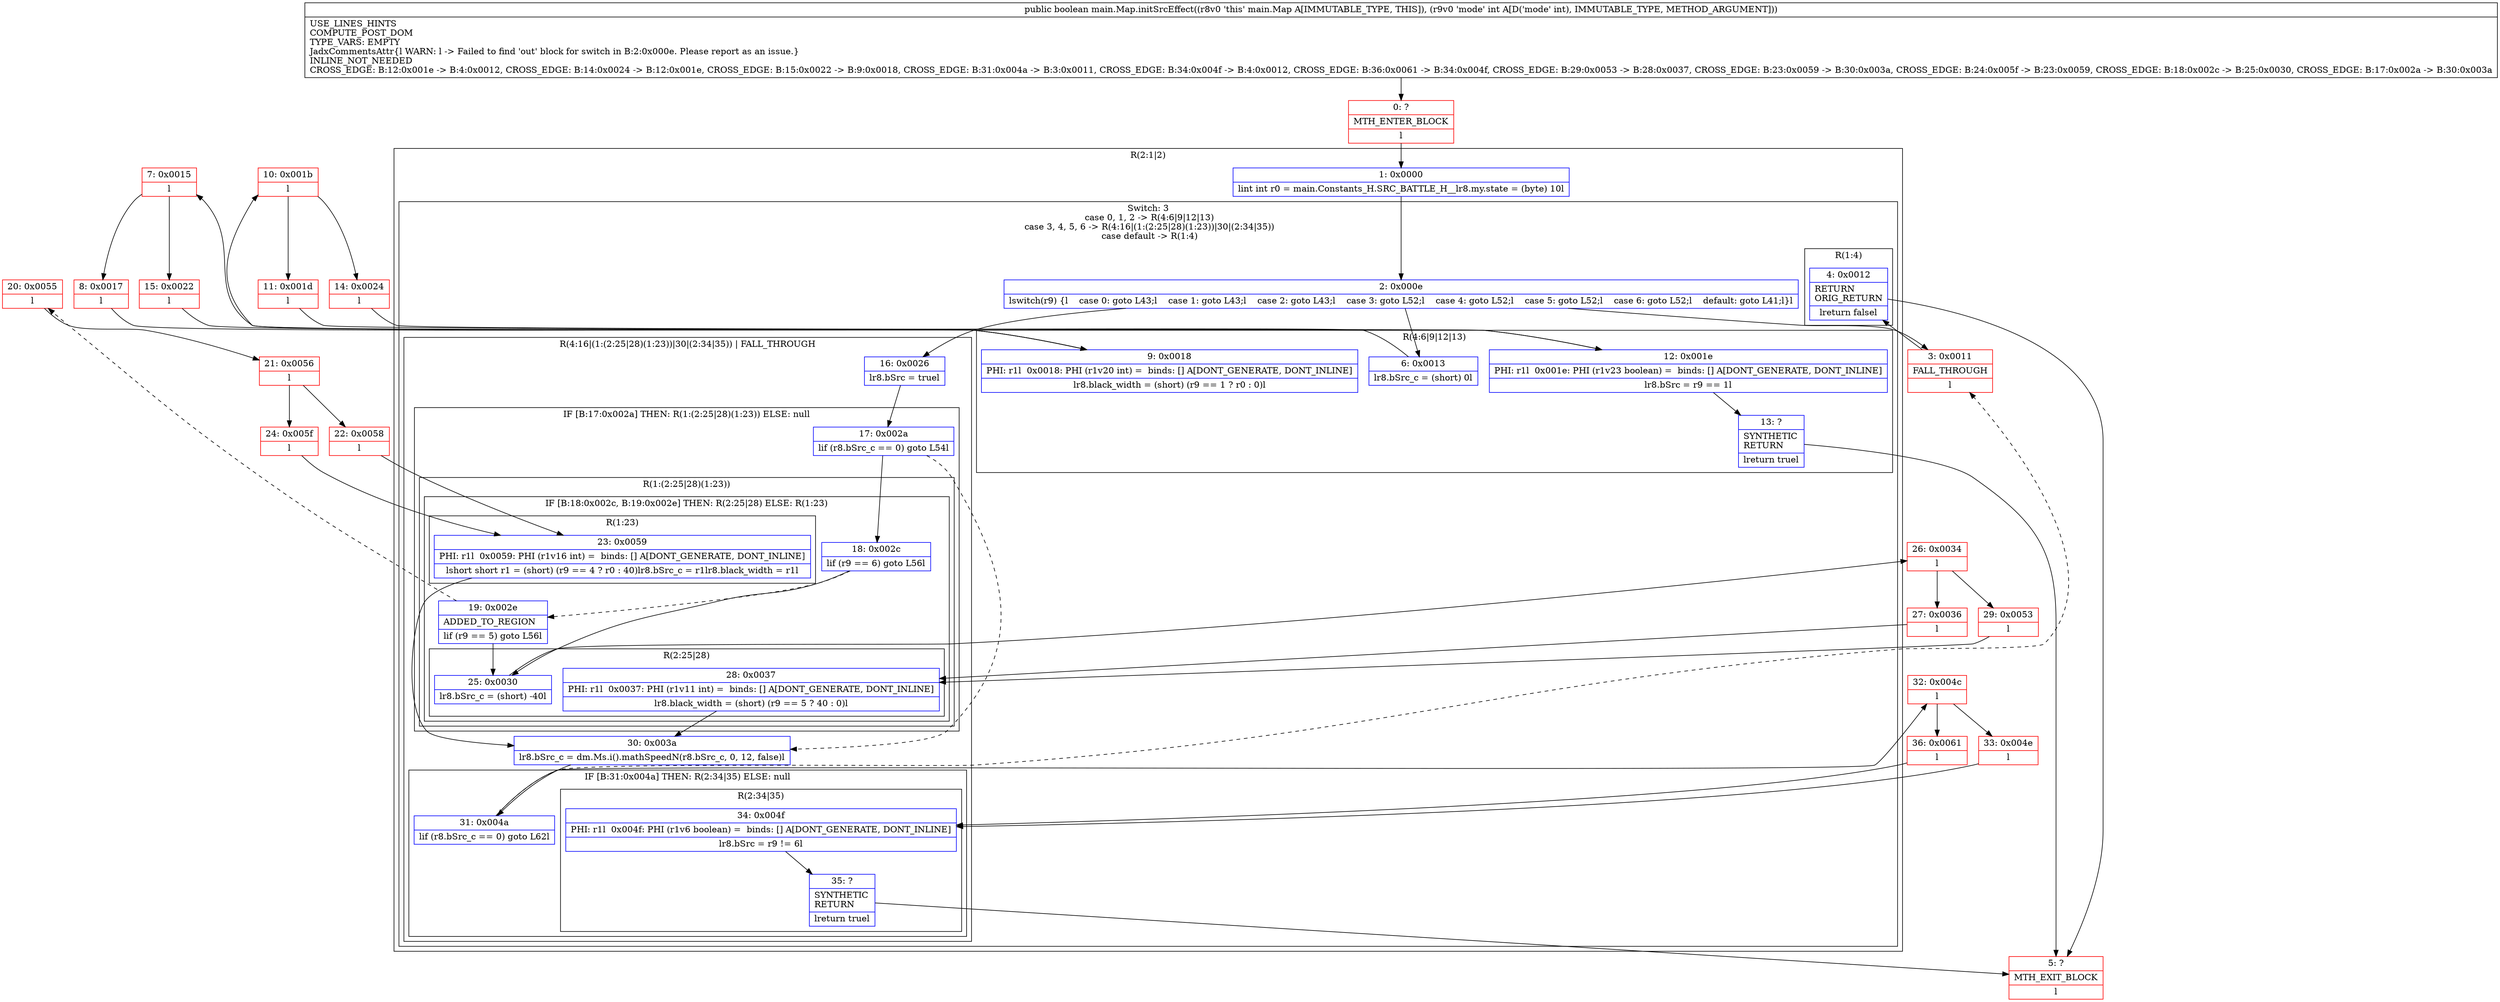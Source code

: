 digraph "CFG formain.Map.initSrcEffect(I)Z" {
subgraph cluster_Region_1725251466 {
label = "R(2:1|2)";
node [shape=record,color=blue];
Node_1 [shape=record,label="{1\:\ 0x0000|lint int r0 = main.Constants_H.SRC_BATTLE_H__lr8.my.state = (byte) 10l}"];
subgraph cluster_SwitchRegion_1027055719 {
label = "Switch: 3
 case 0, 1, 2 -> R(4:6|9|12|13)
 case 3, 4, 5, 6 -> R(4:16|(1:(2:25|28)(1:23))|30|(2:34|35))
 case default -> R(1:4)";
node [shape=record,color=blue];
Node_2 [shape=record,label="{2\:\ 0x000e|lswitch(r9) \{l    case 0: goto L43;l    case 1: goto L43;l    case 2: goto L43;l    case 3: goto L52;l    case 4: goto L52;l    case 5: goto L52;l    case 6: goto L52;l    default: goto L41;l\}l}"];
subgraph cluster_Region_772388621 {
label = "R(4:6|9|12|13)";
node [shape=record,color=blue];
Node_6 [shape=record,label="{6\:\ 0x0013|lr8.bSrc_c = (short) 0l}"];
Node_9 [shape=record,label="{9\:\ 0x0018|PHI: r1l  0x0018: PHI (r1v20 int) =  binds: [] A[DONT_GENERATE, DONT_INLINE]\l|lr8.black_width = (short) (r9 == 1 ? r0 : 0)l}"];
Node_12 [shape=record,label="{12\:\ 0x001e|PHI: r1l  0x001e: PHI (r1v23 boolean) =  binds: [] A[DONT_GENERATE, DONT_INLINE]\l|lr8.bSrc = r9 == 1l}"];
Node_13 [shape=record,label="{13\:\ ?|SYNTHETIC\lRETURN\l|lreturn truel}"];
}
subgraph cluster_Region_484817123 {
label = "R(4:16|(1:(2:25|28)(1:23))|30|(2:34|35)) | FALL_THROUGH\l";
node [shape=record,color=blue];
Node_16 [shape=record,label="{16\:\ 0x0026|lr8.bSrc = truel}"];
subgraph cluster_IfRegion_1642976358 {
label = "IF [B:17:0x002a] THEN: R(1:(2:25|28)(1:23)) ELSE: null";
node [shape=record,color=blue];
Node_17 [shape=record,label="{17\:\ 0x002a|lif (r8.bSrc_c == 0) goto L54l}"];
subgraph cluster_Region_1326692624 {
label = "R(1:(2:25|28)(1:23))";
node [shape=record,color=blue];
subgraph cluster_IfRegion_1327963149 {
label = "IF [B:18:0x002c, B:19:0x002e] THEN: R(2:25|28) ELSE: R(1:23)";
node [shape=record,color=blue];
Node_18 [shape=record,label="{18\:\ 0x002c|lif (r9 == 6) goto L56l}"];
Node_19 [shape=record,label="{19\:\ 0x002e|ADDED_TO_REGION\l|lif (r9 == 5) goto L56l}"];
subgraph cluster_Region_2117375914 {
label = "R(2:25|28)";
node [shape=record,color=blue];
Node_25 [shape=record,label="{25\:\ 0x0030|lr8.bSrc_c = (short) \-40l}"];
Node_28 [shape=record,label="{28\:\ 0x0037|PHI: r1l  0x0037: PHI (r1v11 int) =  binds: [] A[DONT_GENERATE, DONT_INLINE]\l|lr8.black_width = (short) (r9 == 5 ? 40 : 0)l}"];
}
subgraph cluster_Region_561280749 {
label = "R(1:23)";
node [shape=record,color=blue];
Node_23 [shape=record,label="{23\:\ 0x0059|PHI: r1l  0x0059: PHI (r1v16 int) =  binds: [] A[DONT_GENERATE, DONT_INLINE]\l|lshort short r1 = (short) (r9 == 4 ? r0 : 40)lr8.bSrc_c = r1lr8.black_width = r1l}"];
}
}
}
}
Node_30 [shape=record,label="{30\:\ 0x003a|lr8.bSrc_c = dm.Ms.i().mathSpeedN(r8.bSrc_c, 0, 12, false)l}"];
subgraph cluster_IfRegion_1911894766 {
label = "IF [B:31:0x004a] THEN: R(2:34|35) ELSE: null";
node [shape=record,color=blue];
Node_31 [shape=record,label="{31\:\ 0x004a|lif (r8.bSrc_c == 0) goto L62l}"];
subgraph cluster_Region_603770617 {
label = "R(2:34|35)";
node [shape=record,color=blue];
Node_34 [shape=record,label="{34\:\ 0x004f|PHI: r1l  0x004f: PHI (r1v6 boolean) =  binds: [] A[DONT_GENERATE, DONT_INLINE]\l|lr8.bSrc = r9 != 6l}"];
Node_35 [shape=record,label="{35\:\ ?|SYNTHETIC\lRETURN\l|lreturn truel}"];
}
}
}
subgraph cluster_Region_1414298111 {
label = "R(1:4)";
node [shape=record,color=blue];
Node_4 [shape=record,label="{4\:\ 0x0012|RETURN\lORIG_RETURN\l|lreturn falsel}"];
}
}
}
Node_0 [shape=record,color=red,label="{0\:\ ?|MTH_ENTER_BLOCK\l|l}"];
Node_3 [shape=record,color=red,label="{3\:\ 0x0011|FALL_THROUGH\l|l}"];
Node_5 [shape=record,color=red,label="{5\:\ ?|MTH_EXIT_BLOCK\l|l}"];
Node_7 [shape=record,color=red,label="{7\:\ 0x0015|l}"];
Node_8 [shape=record,color=red,label="{8\:\ 0x0017|l}"];
Node_10 [shape=record,color=red,label="{10\:\ 0x001b|l}"];
Node_11 [shape=record,color=red,label="{11\:\ 0x001d|l}"];
Node_14 [shape=record,color=red,label="{14\:\ 0x0024|l}"];
Node_15 [shape=record,color=red,label="{15\:\ 0x0022|l}"];
Node_20 [shape=record,color=red,label="{20\:\ 0x0055|l}"];
Node_21 [shape=record,color=red,label="{21\:\ 0x0056|l}"];
Node_22 [shape=record,color=red,label="{22\:\ 0x0058|l}"];
Node_24 [shape=record,color=red,label="{24\:\ 0x005f|l}"];
Node_26 [shape=record,color=red,label="{26\:\ 0x0034|l}"];
Node_27 [shape=record,color=red,label="{27\:\ 0x0036|l}"];
Node_29 [shape=record,color=red,label="{29\:\ 0x0053|l}"];
Node_32 [shape=record,color=red,label="{32\:\ 0x004c|l}"];
Node_33 [shape=record,color=red,label="{33\:\ 0x004e|l}"];
Node_36 [shape=record,color=red,label="{36\:\ 0x0061|l}"];
MethodNode[shape=record,label="{public boolean main.Map.initSrcEffect((r8v0 'this' main.Map A[IMMUTABLE_TYPE, THIS]), (r9v0 'mode' int A[D('mode' int), IMMUTABLE_TYPE, METHOD_ARGUMENT]))  | USE_LINES_HINTS\lCOMPUTE_POST_DOM\lTYPE_VARS: EMPTY\lJadxCommentsAttr\{l WARN: l \-\> Failed to find 'out' block for switch in B:2:0x000e. Please report as an issue.\}\lINLINE_NOT_NEEDED\lCROSS_EDGE: B:12:0x001e \-\> B:4:0x0012, CROSS_EDGE: B:14:0x0024 \-\> B:12:0x001e, CROSS_EDGE: B:15:0x0022 \-\> B:9:0x0018, CROSS_EDGE: B:31:0x004a \-\> B:3:0x0011, CROSS_EDGE: B:34:0x004f \-\> B:4:0x0012, CROSS_EDGE: B:36:0x0061 \-\> B:34:0x004f, CROSS_EDGE: B:29:0x0053 \-\> B:28:0x0037, CROSS_EDGE: B:23:0x0059 \-\> B:30:0x003a, CROSS_EDGE: B:24:0x005f \-\> B:23:0x0059, CROSS_EDGE: B:18:0x002c \-\> B:25:0x0030, CROSS_EDGE: B:17:0x002a \-\> B:30:0x003a\l}"];
MethodNode -> Node_0;
Node_1 -> Node_2;
Node_2 -> Node_3;
Node_2 -> Node_6;
Node_2 -> Node_16;
Node_6 -> Node_7;
Node_9 -> Node_10;
Node_12 -> Node_13;
Node_13 -> Node_5;
Node_16 -> Node_17;
Node_17 -> Node_18;
Node_17 -> Node_30[style=dashed];
Node_18 -> Node_19[style=dashed];
Node_18 -> Node_25;
Node_19 -> Node_25;
Node_19 -> Node_20[style=dashed];
Node_25 -> Node_26;
Node_28 -> Node_30;
Node_23 -> Node_30;
Node_30 -> Node_31;
Node_31 -> Node_3[style=dashed];
Node_31 -> Node_32;
Node_34 -> Node_35;
Node_35 -> Node_5;
Node_4 -> Node_5;
Node_0 -> Node_1;
Node_3 -> Node_4;
Node_7 -> Node_8;
Node_7 -> Node_15;
Node_8 -> Node_9;
Node_10 -> Node_11;
Node_10 -> Node_14;
Node_11 -> Node_12;
Node_14 -> Node_12;
Node_15 -> Node_9;
Node_20 -> Node_21;
Node_21 -> Node_22;
Node_21 -> Node_24;
Node_22 -> Node_23;
Node_24 -> Node_23;
Node_26 -> Node_27;
Node_26 -> Node_29;
Node_27 -> Node_28;
Node_29 -> Node_28;
Node_32 -> Node_33;
Node_32 -> Node_36;
Node_33 -> Node_34;
Node_36 -> Node_34;
}

